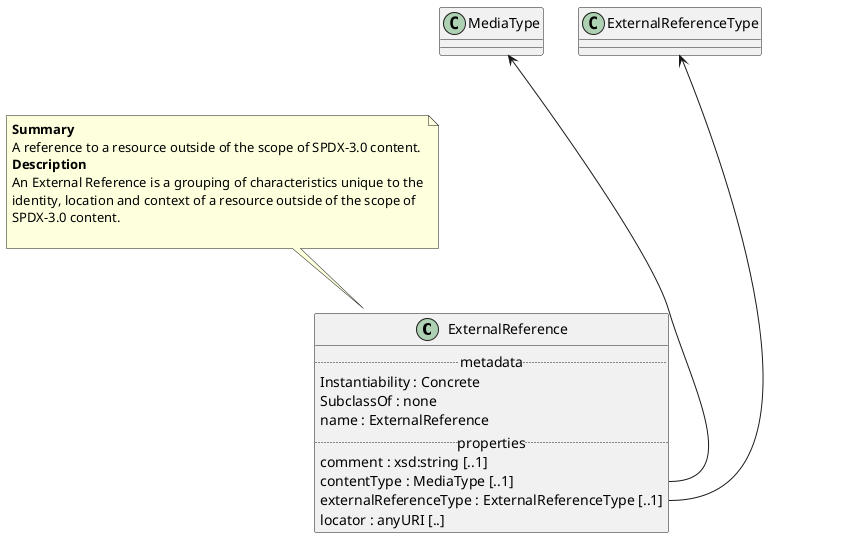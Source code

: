 @startuml
class ExternalReference {
.. metadata ..
    Instantiability : Concrete
    SubclassOf : none
    name : ExternalReference
.. properties ..
    comment : xsd:string [..1]
    contentType : MediaType [..1]
    externalReferenceType : ExternalReferenceType [..1]
    locator : anyURI [..]
}
note top of ExternalReference
<b>Summary</b>
A reference to a resource outside of the scope of SPDX-3.0 content.
<b>Description</b>
An External Reference is a grouping of characteristics unique to the
identity, location and context of a resource outside of the scope of
SPDX-3.0 content.

end note
"MediaType" <--- "ExternalReference::contentType"
"ExternalReferenceType" <--- "ExternalReference::externalReferenceType"
@enduml

